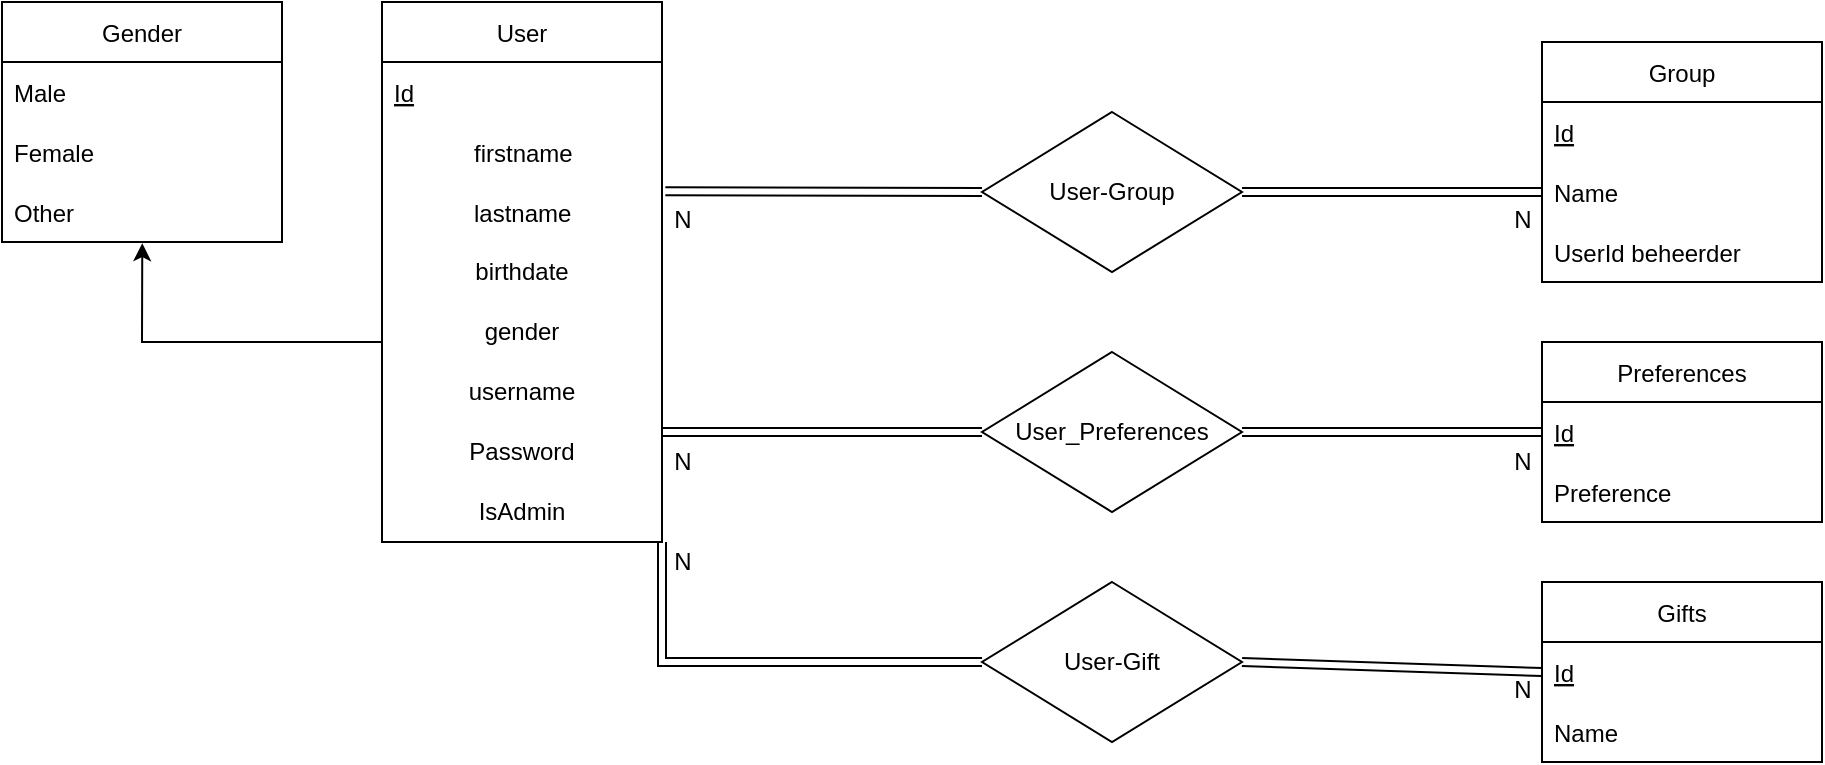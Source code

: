 <mxfile version="17.1.2" type="device"><diagram id="iPMgfWjy_OKemjwShnt9" name="Page-1"><mxGraphModel dx="769" dy="433" grid="1" gridSize="10" guides="1" tooltips="1" connect="1" arrows="1" fold="1" page="1" pageScale="1" pageWidth="1169" pageHeight="827" math="0" shadow="0"><root><mxCell id="0"/><mxCell id="1" parent="0"/><mxCell id="cKTPgkD87FR5EWF3seOm-25" value="" style="endArrow=none;html=1;rounded=0;strokeColor=default;shape=link;entryX=0;entryY=0.5;entryDx=0;entryDy=0;exitX=0.083;exitY=-0.217;exitDx=0;exitDy=0;exitPerimeter=0;" parent="1" source="cKTPgkD87FR5EWF3seOm-26" target="cKTPgkD87FR5EWF3seOm-27" edge="1"><mxGeometry width="50" height="50" relative="1" as="geometry"><mxPoint x="350" y="165" as="sourcePoint"/><mxPoint x="550" y="284" as="targetPoint"/></mxGeometry></mxCell><mxCell id="cKTPgkD87FR5EWF3seOm-26" value="N" style="text;html=1;align=center;verticalAlign=middle;resizable=0;points=[];autosize=1;strokeColor=none;fillColor=none;" parent="1" vertex="1"><mxGeometry x="360" y="169" width="20" height="20" as="geometry"/></mxCell><mxCell id="cKTPgkD87FR5EWF3seOm-27" value="User-Group" style="rhombus;whiteSpace=wrap;html=1;" parent="1" vertex="1"><mxGeometry x="520" y="125" width="130" height="80" as="geometry"/></mxCell><mxCell id="cKTPgkD87FR5EWF3seOm-29" value="" style="endArrow=none;html=1;rounded=0;strokeColor=default;shape=link;entryX=0;entryY=0.5;entryDx=0;entryDy=0;exitX=1;exitY=0.5;exitDx=0;exitDy=0;" parent="1" source="cKTPgkD87FR5EWF3seOm-27" target="HFCkh-7MzHFozCzGCK3W-19" edge="1"><mxGeometry width="50" height="50" relative="1" as="geometry"><mxPoint x="680" y="334" as="sourcePoint"/><mxPoint x="820" y="284" as="targetPoint"/></mxGeometry></mxCell><mxCell id="cKTPgkD87FR5EWF3seOm-30" value="N" style="text;html=1;align=center;verticalAlign=middle;resizable=0;points=[];autosize=1;strokeColor=none;fillColor=none;" parent="1" vertex="1"><mxGeometry x="780" y="169" width="20" height="20" as="geometry"/></mxCell><mxCell id="cKTPgkD87FR5EWF3seOm-42" value="User_Preferences" style="rhombus;whiteSpace=wrap;html=1;" parent="1" vertex="1"><mxGeometry x="520" y="245" width="130" height="80" as="geometry"/></mxCell><mxCell id="cKTPgkD87FR5EWF3seOm-44" value="N" style="text;html=1;align=center;verticalAlign=middle;resizable=0;points=[];autosize=1;strokeColor=none;fillColor=none;" parent="1" vertex="1"><mxGeometry x="360" y="290" width="20" height="20" as="geometry"/></mxCell><mxCell id="cKTPgkD87FR5EWF3seOm-46" value="" style="endArrow=none;html=1;rounded=0;strokeColor=default;shape=link;entryX=0;entryY=0.5;entryDx=0;entryDy=0;exitX=1;exitY=0.5;exitDx=0;exitDy=0;" parent="1" source="cKTPgkD87FR5EWF3seOm-42" target="HFCkh-7MzHFozCzGCK3W-25" edge="1"><mxGeometry width="50" height="50" relative="1" as="geometry"><mxPoint x="680" y="560" as="sourcePoint"/><mxPoint x="820" y="530" as="targetPoint"/></mxGeometry></mxCell><mxCell id="cKTPgkD87FR5EWF3seOm-47" value="N" style="text;html=1;align=center;verticalAlign=middle;resizable=0;points=[];autosize=1;strokeColor=none;fillColor=none;" parent="1" vertex="1"><mxGeometry x="780" y="290" width="20" height="20" as="geometry"/></mxCell><mxCell id="HFCkh-7MzHFozCzGCK3W-1" value="User" style="swimlane;fontStyle=0;childLayout=stackLayout;horizontal=1;startSize=30;horizontalStack=0;resizeParent=1;resizeParentMax=0;resizeLast=0;collapsible=1;marginBottom=0;" vertex="1" parent="1"><mxGeometry x="220" y="70" width="140" height="270" as="geometry"/></mxCell><mxCell id="HFCkh-7MzHFozCzGCK3W-2" value="Id" style="text;strokeColor=none;fillColor=none;align=left;verticalAlign=middle;spacingLeft=4;spacingRight=4;overflow=hidden;points=[[0,0.5],[1,0.5]];portConstraint=eastwest;rotatable=0;fontStyle=4" vertex="1" parent="HFCkh-7MzHFozCzGCK3W-1"><mxGeometry y="30" width="140" height="30" as="geometry"/></mxCell><mxCell id="HFCkh-7MzHFozCzGCK3W-3" value="            firstname" style="text;strokeColor=none;fillColor=none;align=left;verticalAlign=middle;spacingLeft=4;spacingRight=4;overflow=hidden;points=[[0,0.5],[1,0.5]];portConstraint=eastwest;rotatable=0;" vertex="1" parent="HFCkh-7MzHFozCzGCK3W-1"><mxGeometry y="60" width="140" height="30" as="geometry"/></mxCell><mxCell id="HFCkh-7MzHFozCzGCK3W-4" value="            lastname" style="text;strokeColor=none;fillColor=none;align=left;verticalAlign=middle;spacingLeft=4;spacingRight=4;overflow=hidden;points=[[0,0.5],[1,0.5]];portConstraint=eastwest;rotatable=0;" vertex="1" parent="HFCkh-7MzHFozCzGCK3W-1"><mxGeometry y="90" width="140" height="30" as="geometry"/></mxCell><mxCell id="HFCkh-7MzHFozCzGCK3W-6" value="birthdate" style="text;html=1;strokeColor=none;fillColor=none;align=center;verticalAlign=middle;whiteSpace=wrap;rounded=0;" vertex="1" parent="HFCkh-7MzHFozCzGCK3W-1"><mxGeometry y="120" width="140" height="30" as="geometry"/></mxCell><mxCell id="HFCkh-7MzHFozCzGCK3W-7" value="gender" style="text;html=1;strokeColor=none;fillColor=none;align=center;verticalAlign=middle;whiteSpace=wrap;rounded=0;" vertex="1" parent="HFCkh-7MzHFozCzGCK3W-1"><mxGeometry y="150" width="140" height="30" as="geometry"/></mxCell><mxCell id="HFCkh-7MzHFozCzGCK3W-8" value="username" style="text;html=1;strokeColor=none;fillColor=none;align=center;verticalAlign=middle;whiteSpace=wrap;rounded=0;" vertex="1" parent="HFCkh-7MzHFozCzGCK3W-1"><mxGeometry y="180" width="140" height="30" as="geometry"/></mxCell><mxCell id="HFCkh-7MzHFozCzGCK3W-22" value="Password" style="text;html=1;strokeColor=none;fillColor=none;align=center;verticalAlign=middle;whiteSpace=wrap;rounded=0;" vertex="1" parent="HFCkh-7MzHFozCzGCK3W-1"><mxGeometry y="210" width="140" height="30" as="geometry"/></mxCell><mxCell id="HFCkh-7MzHFozCzGCK3W-23" value="IsAdmin" style="text;html=1;strokeColor=none;fillColor=none;align=center;verticalAlign=middle;whiteSpace=wrap;rounded=0;" vertex="1" parent="HFCkh-7MzHFozCzGCK3W-1"><mxGeometry y="240" width="140" height="30" as="geometry"/></mxCell><mxCell id="HFCkh-7MzHFozCzGCK3W-11" value="Gender" style="swimlane;fontStyle=0;childLayout=stackLayout;horizontal=1;startSize=30;horizontalStack=0;resizeParent=1;resizeParentMax=0;resizeLast=0;collapsible=1;marginBottom=0;" vertex="1" parent="1"><mxGeometry x="30" y="70" width="140" height="120" as="geometry"/></mxCell><mxCell id="HFCkh-7MzHFozCzGCK3W-12" value="Male" style="text;strokeColor=none;fillColor=none;align=left;verticalAlign=middle;spacingLeft=4;spacingRight=4;overflow=hidden;points=[[0,0.5],[1,0.5]];portConstraint=eastwest;rotatable=0;" vertex="1" parent="HFCkh-7MzHFozCzGCK3W-11"><mxGeometry y="30" width="140" height="30" as="geometry"/></mxCell><mxCell id="HFCkh-7MzHFozCzGCK3W-13" value="Female" style="text;strokeColor=none;fillColor=none;align=left;verticalAlign=middle;spacingLeft=4;spacingRight=4;overflow=hidden;points=[[0,0.5],[1,0.5]];portConstraint=eastwest;rotatable=0;" vertex="1" parent="HFCkh-7MzHFozCzGCK3W-11"><mxGeometry y="60" width="140" height="30" as="geometry"/></mxCell><mxCell id="HFCkh-7MzHFozCzGCK3W-14" value="Other" style="text;strokeColor=none;fillColor=none;align=left;verticalAlign=middle;spacingLeft=4;spacingRight=4;overflow=hidden;points=[[0,0.5],[1,0.5]];portConstraint=eastwest;rotatable=0;" vertex="1" parent="HFCkh-7MzHFozCzGCK3W-11"><mxGeometry y="90" width="140" height="30" as="geometry"/></mxCell><mxCell id="HFCkh-7MzHFozCzGCK3W-16" value="" style="endArrow=classic;html=1;rounded=0;entryX=0.501;entryY=1.019;entryDx=0;entryDy=0;entryPerimeter=0;" edge="1" parent="1" target="HFCkh-7MzHFozCzGCK3W-14"><mxGeometry width="50" height="50" relative="1" as="geometry"><mxPoint x="220" y="240" as="sourcePoint"/><mxPoint x="100" y="170" as="targetPoint"/><Array as="points"><mxPoint x="100" y="240"/></Array></mxGeometry></mxCell><mxCell id="HFCkh-7MzHFozCzGCK3W-17" value="Group" style="swimlane;fontStyle=0;childLayout=stackLayout;horizontal=1;startSize=30;horizontalStack=0;resizeParent=1;resizeParentMax=0;resizeLast=0;collapsible=1;marginBottom=0;" vertex="1" parent="1"><mxGeometry x="800" y="90" width="140" height="120" as="geometry"/></mxCell><mxCell id="HFCkh-7MzHFozCzGCK3W-18" value="Id" style="text;strokeColor=none;fillColor=none;align=left;verticalAlign=middle;spacingLeft=4;spacingRight=4;overflow=hidden;points=[[0,0.5],[1,0.5]];portConstraint=eastwest;rotatable=0;fontStyle=4" vertex="1" parent="HFCkh-7MzHFozCzGCK3W-17"><mxGeometry y="30" width="140" height="30" as="geometry"/></mxCell><mxCell id="HFCkh-7MzHFozCzGCK3W-19" value="Name" style="text;strokeColor=none;fillColor=none;align=left;verticalAlign=middle;spacingLeft=4;spacingRight=4;overflow=hidden;points=[[0,0.5],[1,0.5]];portConstraint=eastwest;rotatable=0;" vertex="1" parent="HFCkh-7MzHFozCzGCK3W-17"><mxGeometry y="60" width="140" height="30" as="geometry"/></mxCell><mxCell id="HFCkh-7MzHFozCzGCK3W-20" value="UserId beheerder" style="text;strokeColor=none;fillColor=none;align=left;verticalAlign=middle;spacingLeft=4;spacingRight=4;overflow=hidden;points=[[0,0.5],[1,0.5]];portConstraint=eastwest;rotatable=0;" vertex="1" parent="HFCkh-7MzHFozCzGCK3W-17"><mxGeometry y="90" width="140" height="30" as="geometry"/></mxCell><mxCell id="HFCkh-7MzHFozCzGCK3W-24" value="Preferences" style="swimlane;fontStyle=0;childLayout=stackLayout;horizontal=1;startSize=30;horizontalStack=0;resizeParent=1;resizeParentMax=0;resizeLast=0;collapsible=1;marginBottom=0;" vertex="1" parent="1"><mxGeometry x="800" y="240" width="140" height="90" as="geometry"/></mxCell><mxCell id="HFCkh-7MzHFozCzGCK3W-25" value="Id" style="text;strokeColor=none;fillColor=none;align=left;verticalAlign=middle;spacingLeft=4;spacingRight=4;overflow=hidden;points=[[0,0.5],[1,0.5]];portConstraint=eastwest;rotatable=0;fontStyle=4" vertex="1" parent="HFCkh-7MzHFozCzGCK3W-24"><mxGeometry y="30" width="140" height="30" as="geometry"/></mxCell><mxCell id="HFCkh-7MzHFozCzGCK3W-26" value="Preference" style="text;strokeColor=none;fillColor=none;align=left;verticalAlign=middle;spacingLeft=4;spacingRight=4;overflow=hidden;points=[[0,0.5],[1,0.5]];portConstraint=eastwest;rotatable=0;" vertex="1" parent="HFCkh-7MzHFozCzGCK3W-24"><mxGeometry y="60" width="140" height="30" as="geometry"/></mxCell><mxCell id="HFCkh-7MzHFozCzGCK3W-28" value="" style="endArrow=none;html=1;rounded=0;shape=link;entryX=0;entryY=0.5;entryDx=0;entryDy=0;" edge="1" parent="1" target="cKTPgkD87FR5EWF3seOm-42"><mxGeometry width="50" height="50" relative="1" as="geometry"><mxPoint x="360" y="285" as="sourcePoint"/><mxPoint x="510" y="260" as="targetPoint"/></mxGeometry></mxCell><mxCell id="HFCkh-7MzHFozCzGCK3W-30" value="" style="endArrow=none;html=1;rounded=0;strokeColor=default;shape=link;entryX=0;entryY=0.5;entryDx=0;entryDy=0;exitX=1;exitY=1;exitDx=0;exitDy=0;" edge="1" parent="1" target="HFCkh-7MzHFozCzGCK3W-31" source="HFCkh-7MzHFozCzGCK3W-23"><mxGeometry width="50" height="50" relative="1" as="geometry"><mxPoint x="361.66" y="444.66" as="sourcePoint"/><mxPoint x="550" y="564" as="targetPoint"/><Array as="points"><mxPoint x="360" y="400"/></Array></mxGeometry></mxCell><mxCell id="HFCkh-7MzHFozCzGCK3W-31" value="User-Gift" style="rhombus;whiteSpace=wrap;html=1;" vertex="1" parent="1"><mxGeometry x="520" y="360" width="130" height="80" as="geometry"/></mxCell><mxCell id="HFCkh-7MzHFozCzGCK3W-32" value="" style="endArrow=none;html=1;rounded=0;strokeColor=default;shape=link;entryX=0;entryY=0.5;entryDx=0;entryDy=0;exitX=1;exitY=0.5;exitDx=0;exitDy=0;" edge="1" parent="1" source="HFCkh-7MzHFozCzGCK3W-31" target="HFCkh-7MzHFozCzGCK3W-35"><mxGeometry width="50" height="50" relative="1" as="geometry"><mxPoint x="680" y="614" as="sourcePoint"/><mxPoint x="820" y="564" as="targetPoint"/></mxGeometry></mxCell><mxCell id="HFCkh-7MzHFozCzGCK3W-33" value="N" style="text;html=1;align=center;verticalAlign=middle;resizable=0;points=[];autosize=1;strokeColor=none;fillColor=none;" vertex="1" parent="1"><mxGeometry x="780" y="404" width="20" height="20" as="geometry"/></mxCell><mxCell id="HFCkh-7MzHFozCzGCK3W-34" value="Gifts" style="swimlane;fontStyle=0;childLayout=stackLayout;horizontal=1;startSize=30;horizontalStack=0;resizeParent=1;resizeParentMax=0;resizeLast=0;collapsible=1;marginBottom=0;" vertex="1" parent="1"><mxGeometry x="800" y="360" width="140" height="90" as="geometry"/></mxCell><mxCell id="HFCkh-7MzHFozCzGCK3W-35" value="Id" style="text;strokeColor=none;fillColor=none;align=left;verticalAlign=middle;spacingLeft=4;spacingRight=4;overflow=hidden;points=[[0,0.5],[1,0.5]];portConstraint=eastwest;rotatable=0;fontStyle=4" vertex="1" parent="HFCkh-7MzHFozCzGCK3W-34"><mxGeometry y="30" width="140" height="30" as="geometry"/></mxCell><mxCell id="HFCkh-7MzHFozCzGCK3W-36" value="Name" style="text;strokeColor=none;fillColor=none;align=left;verticalAlign=middle;spacingLeft=4;spacingRight=4;overflow=hidden;points=[[0,0.5],[1,0.5]];portConstraint=eastwest;rotatable=0;" vertex="1" parent="HFCkh-7MzHFozCzGCK3W-34"><mxGeometry y="60" width="140" height="30" as="geometry"/></mxCell><mxCell id="HFCkh-7MzHFozCzGCK3W-38" value="N" style="text;html=1;align=center;verticalAlign=middle;resizable=0;points=[];autosize=1;strokeColor=none;fillColor=none;" vertex="1" parent="1"><mxGeometry x="360" y="340" width="20" height="20" as="geometry"/></mxCell></root></mxGraphModel></diagram></mxfile>